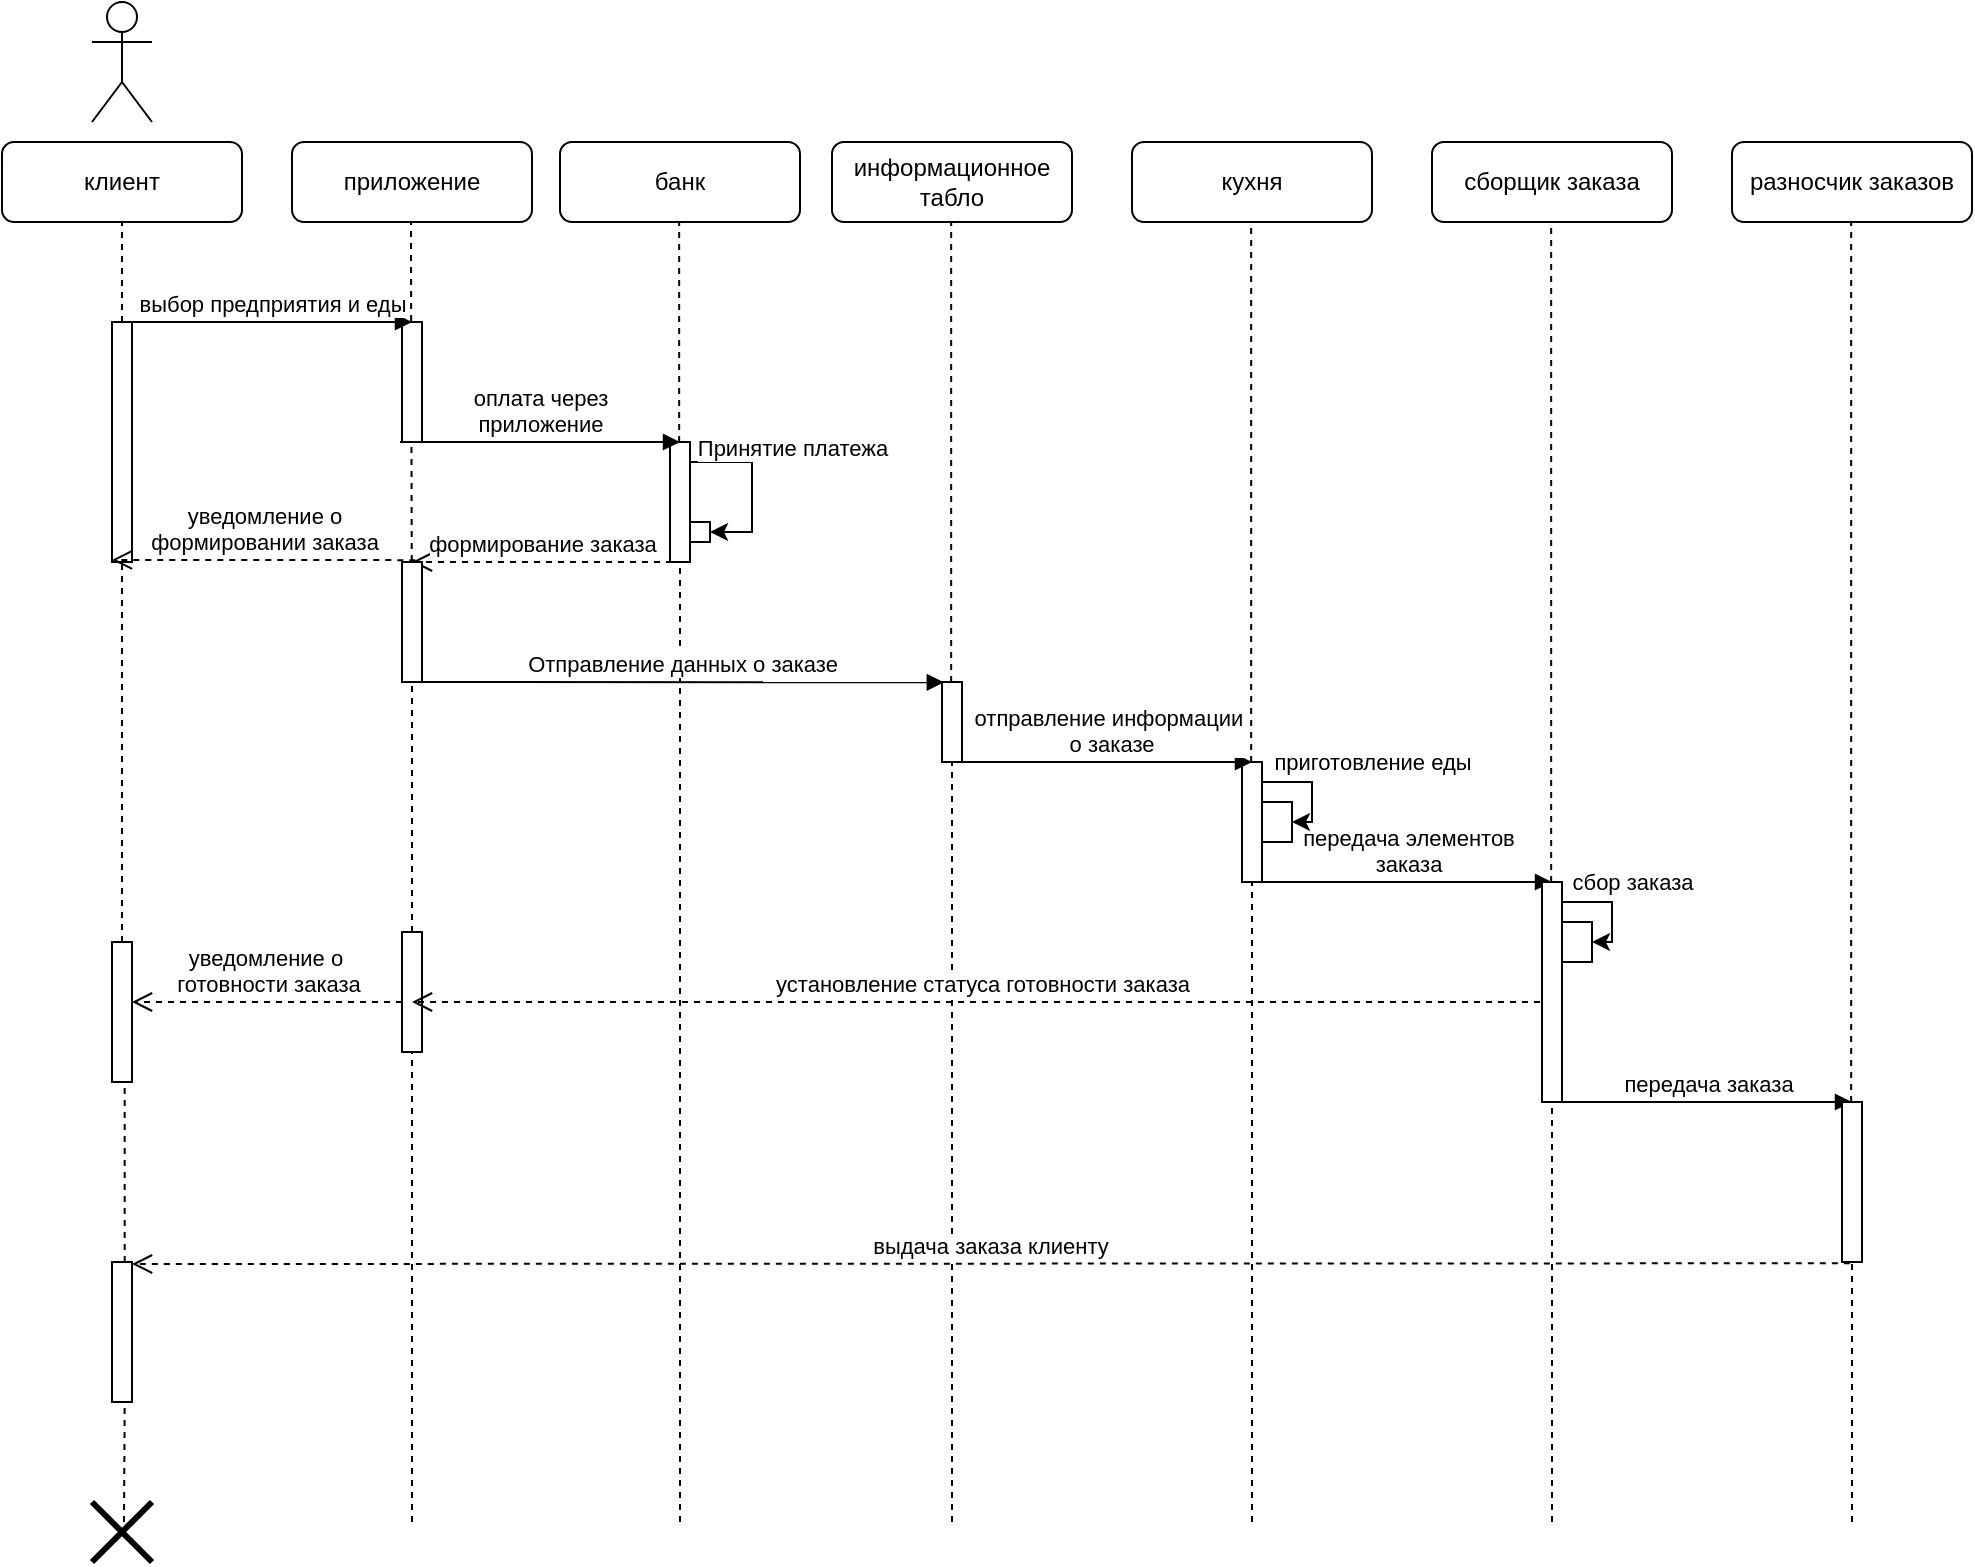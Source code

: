 <mxfile version="20.4.0" type="device"><diagram id="z9TqKdiOJLBSfHPhLl4F" name="Страница 1"><mxGraphModel dx="1314" dy="743" grid="1" gridSize="10" guides="1" tooltips="1" connect="1" arrows="1" fold="1" page="1" pageScale="1" pageWidth="827" pageHeight="1169" background="none" math="0" shadow="0"><root><mxCell id="0"/><mxCell id="1" parent="0"/><mxCell id="Q9yuufwFj3LZfN2rPbB2-95" value="" style="endArrow=none;dashed=1;html=1;rounded=0;startArrow=none;exitX=0.488;exitY=-0.008;exitDx=0;exitDy=0;exitPerimeter=0;" edge="1" parent="1" source="Q9yuufwFj3LZfN2rPbB2-92"><mxGeometry width="50" height="50" relative="1" as="geometry"><mxPoint x="279.47" y="300" as="sourcePoint"/><mxPoint x="279.47" y="190" as="targetPoint"/></mxGeometry></mxCell><mxCell id="Q9yuufwFj3LZfN2rPbB2-1" value="" style="shape=umlActor;verticalLabelPosition=bottom;verticalAlign=top;html=1;outlineConnect=0;" vertex="1" parent="1"><mxGeometry x="120" y="80" width="30" height="60" as="geometry"/></mxCell><mxCell id="Q9yuufwFj3LZfN2rPbB2-5" value="клиент" style="rounded=1;whiteSpace=wrap;html=1;" vertex="1" parent="1"><mxGeometry x="75" y="150" width="120" height="40" as="geometry"/></mxCell><mxCell id="Q9yuufwFj3LZfN2rPbB2-6" value="приложение" style="rounded=1;whiteSpace=wrap;html=1;" vertex="1" parent="1"><mxGeometry x="220" y="150" width="120" height="40" as="geometry"/></mxCell><mxCell id="Q9yuufwFj3LZfN2rPbB2-7" value="сборщик заказа" style="rounded=1;whiteSpace=wrap;html=1;" vertex="1" parent="1"><mxGeometry x="790" y="150" width="120" height="40" as="geometry"/></mxCell><mxCell id="Q9yuufwFj3LZfN2rPbB2-8" value="информационное табло" style="rounded=1;whiteSpace=wrap;html=1;" vertex="1" parent="1"><mxGeometry x="490" y="150" width="120" height="40" as="geometry"/></mxCell><mxCell id="Q9yuufwFj3LZfN2rPbB2-9" value="кухня&lt;span style=&quot;color: rgba(0, 0, 0, 0); font-family: monospace; font-size: 0px; text-align: start;&quot;&gt;%3CmxGraphModel%3E%3Croot%3E%3CmxCell%20id%3D%220%22%2F%3E%3CmxCell%20id%3D%221%22%20parent%3D%220%22%2F%3E%3CmxCell%20id%3D%222%22%20value%3D%22%22%20style%3D%22fontColor%3D%230066CC%3BverticalAlign%3Dtop%3BverticalLabelPosition%3Dbottom%3BlabelPosition%3Dcenter%3Balign%3Dcenter%3Bhtml%3D1%3BoutlineConnect%3D0%3BfillColor%3D%23CCCCCC%3BstrokeColor%3D%236881B3%3BgradientColor%3Dnone%3BgradientDirection%3Dnorth%3BstrokeWidth%3D2%3Bshape%3Dmxgraph.networks.pc%3B%22%20vertex%3D%221%22%20parent%3D%221%22%3E%3CmxGeometry%20x%3D%22175%22%20y%3D%22740%22%20width%3D%2255%22%20height%3D%2240%22%20as%3D%22geometry%22%2F%3E%3C%2FmxCell%3E%3CmxCell%20id%3D%223%22%20value%3D%22%22%20style%3D%22fontColor%3D%230066CC%3BverticalAlign%3Dtop%3BverticalLabelPosition%3Dbottom%3BlabelPosition%3Dcenter%3Balign%3Dcenter%3Bhtml%3D1%3BoutlineConnect%3D0%3BfillColor%3D%23CCCCCC%3BstrokeColor%3D%236881B3%3BgradientColor%3Dnone%3BgradientDirection%3Dnorth%3BstrokeWidth%3D2%3Bshape%3Dmxgraph.networks.pc%3B%22%20vertex%3D%221%22%20parent%3D%221%22%3E%3CmxGeometry%20x%3D%22265%22%20y%3D%22740%22%20width%3D%2255%22%20height%3D%2240%22%20as%3D%22geometry%22%2F%3E%3C%2FmxCell%3E%3CmxCell%20id%3D%224%22%20value%3D%22%22%20style%3D%22fontColor%3D%230066CC%3BverticalAlign%3Dtop%3BverticalLabelPosition%3Dbottom%3BlabelPosition%3Dcenter%3Balign%3Dcenter%3Bhtml%3D1%3BoutlineConnect%3D0%3BfillColor%3D%23CCCCCC%3BstrokeColor%3D%236881B3%3BgradientColor%3Dnone%3BgradientDirection%3Dnorth%3BstrokeWidth%3D2%3Bshape%3Dmxgraph.networks.pc%3B%22%20vertex%3D%221%22%20parent%3D%221%22%3E%3CmxGeometry%20x%3D%22175%22%20y%3D%22800%22%20width%3D%2255%22%20height%3D%2240%22%20as%3D%22geometry%22%2F%3E%3C%2FmxCell%3E%3CmxCell%20id%3D%225%22%20value%3D%22%22%20style%3D%22fontColor%3D%230066CC%3BverticalAlign%3Dtop%3BverticalLabelPosition%3Dbottom%3BlabelPosition%3Dcenter%3Balign%3Dcenter%3Bhtml%3D1%3BoutlineConnect%3D0%3BfillColor%3D%23CCCCCC%3BstrokeColor%3D%236881B3%3BgradientColor%3Dnone%3BgradientDirection%3Dnorth%3BstrokeWidth%3D2%3Bshape%3Dmxgraph.networks.pc%3B%22%20vertex%3D%221%22%20parent%3D%221%22%3E%3CmxGeometry%20x%3D%22265%22%20y%3D%22800%22%20width%3D%2255%22%20height%3D%2240%22%20as%3D%22geometry%22%2F%3E%3C%2FmxCell%3E%3CmxCell%20id%3D%226%22%20value%3D%22%22%20style%3D%22endArrow%3Dnone%3Bhtml%3D1%3Brounded%3D0%3BexitX%3D0.5%3BexitY%3D1%3BexitDx%3D0%3BexitDy%3D0%3BexitPerimeter%3D0%3BentryX%3D0.5%3BentryY%3D0.07%3BentryDx%3D0%3BentryDy%3D0%3BentryPerimeter%3D0%3B%22%20edge%3D%221%22%20source%3D%223%22%20target%3D%225%22%20parent%3D%221%22%3E%3CmxGeometry%20width%3D%2250%22%20height%3D%2250%22%20relative%3D%221%22%20as%3D%22geometry%22%3E%3CmxPoint%20x%3D%22420%22%20y%3D%22660%22%20as%3D%22sourcePoint%22%2F%3E%3CmxPoint%20x%3D%22470%22%20y%3D%22610%22%20as%3D%22targetPoint%22%2F%3E%3C%2FmxGeometry%3E%3C%2FmxCell%3E%3CmxCell%20id%3D%227%22%20value%3D%22%22%20style%3D%22endArrow%3Dnone%3Bhtml%3D1%3Brounded%3D0%3BentryX%3D1%3BentryY%3D0.5%3BentryDx%3D0%3BentryDy%3D0%3BentryPerimeter%3D0%3BexitX%3D0%3BexitY%3D0.5%3BexitDx%3D0%3BexitDy%3D0%3BexitPerimeter%3D0%3B%22%20edge%3D%221%22%20source%3D%223%22%20target%3D%222%22%20parent%3D%221%22%3E%3CmxGeometry%20width%3D%2250%22%20height%3D%2250%22%20relative%3D%221%22%20as%3D%22geometry%22%3E%3CmxPoint%20x%3D%22420%22%20y%3D%22660%22%20as%3D%22sourcePoint%22%2F%3E%3CmxPoint%20x%3D%22470%22%20y%3D%22610%22%20as%3D%22targetPoint%22%2F%3E%3C%2FmxGeometry%3E%3C%2FmxCell%3E%3CmxCell%20id%3D%228%22%20value%3D%22%22%20style%3D%22endArrow%3Dnone%3Bhtml%3D1%3Brounded%3D0%3BentryX%3D0.5%3BentryY%3D0.07%3BentryDx%3D0%3BentryDy%3D0%3BentryPerimeter%3D0%3BexitX%3D0.5%3BexitY%3D1%3BexitDx%3D0%3BexitDy%3D0%3BexitPerimeter%3D0%3B%22%20edge%3D%221%22%20source%3D%222%22%20target%3D%224%22%20parent%3D%221%22%3E%3CmxGeometry%20width%3D%2250%22%20height%3D%2250%22%20relative%3D%221%22%20as%3D%22geometry%22%3E%3CmxPoint%20x%3D%22420%22%20y%3D%22660%22%20as%3D%22sourcePoint%22%2F%3E%3CmxPoint%20x%3D%22470%22%20y%3D%22610%22%20as%3D%22targetPoint%22%2F%3E%3C%2FmxGeometry%3E%3C%2FmxCell%3E%3CmxCell%20id%3D%229%22%20value%3D%22%22%20style%3D%22endArrow%3Dnone%3Bhtml%3D1%3Brounded%3D0%3BentryX%3D1%3BentryY%3D0.5%3BentryDx%3D0%3BentryDy%3D0%3BentryPerimeter%3D0%3BexitX%3D0%3BexitY%3D0.5%3BexitDx%3D0%3BexitDy%3D0%3BexitPerimeter%3D0%3B%22%20edge%3D%221%22%20source%3D%225%22%20target%3D%224%22%20parent%3D%221%22%3E%3CmxGeometry%20width%3D%2250%22%20height%3D%2250%22%20relative%3D%221%22%20as%3D%22geometry%22%3E%3CmxPoint%20x%3D%22420%22%20y%3D%22660%22%20as%3D%22sourcePoint%22%2F%3E%3CmxPoint%20x%3D%22470%22%20y%3D%22610%22%20as%3D%22targetPoint%22%2F%3E%3C%2FmxGeometry%3E%3C%2FmxCell%3E%3C%2Froot%3E%3C%2FmxGraphModel%3E&lt;/span&gt;" style="rounded=1;whiteSpace=wrap;html=1;" vertex="1" parent="1"><mxGeometry x="640" y="150" width="120" height="40" as="geometry"/></mxCell><mxCell id="Q9yuufwFj3LZfN2rPbB2-18" value="банк" style="rounded=1;whiteSpace=wrap;html=1;" vertex="1" parent="1"><mxGeometry x="354" y="150" width="120" height="40" as="geometry"/></mxCell><mxCell id="Q9yuufwFj3LZfN2rPbB2-19" value="разносчик заказов" style="rounded=1;whiteSpace=wrap;html=1;" vertex="1" parent="1"><mxGeometry x="940" y="150" width="120" height="40" as="geometry"/></mxCell><mxCell id="Q9yuufwFj3LZfN2rPbB2-20" value="" style="endArrow=none;dashed=1;html=1;rounded=0;startArrow=none;" edge="1" parent="1" source="Q9yuufwFj3LZfN2rPbB2-30" target="Q9yuufwFj3LZfN2rPbB2-5"><mxGeometry width="50" height="50" relative="1" as="geometry"><mxPoint x="135" y="830" as="sourcePoint"/><mxPoint x="590" y="260" as="targetPoint"/></mxGeometry></mxCell><mxCell id="Q9yuufwFj3LZfN2rPbB2-22" value="" style="endArrow=none;dashed=1;html=1;rounded=0;startArrow=none;" edge="1" parent="1" source="Q9yuufwFj3LZfN2rPbB2-41"><mxGeometry width="50" height="50" relative="1" as="geometry"><mxPoint x="413.58" y="830" as="sourcePoint"/><mxPoint x="413.58" y="190" as="targetPoint"/></mxGeometry></mxCell><mxCell id="Q9yuufwFj3LZfN2rPbB2-23" value="" style="endArrow=none;dashed=1;html=1;rounded=0;startArrow=none;" edge="1" parent="1" source="Q9yuufwFj3LZfN2rPbB2-51"><mxGeometry width="50" height="50" relative="1" as="geometry"><mxPoint x="549.58" y="830" as="sourcePoint"/><mxPoint x="549.58" y="190" as="targetPoint"/></mxGeometry></mxCell><mxCell id="Q9yuufwFj3LZfN2rPbB2-24" value="" style="endArrow=none;dashed=1;html=1;rounded=0;startArrow=none;" edge="1" parent="1" source="Q9yuufwFj3LZfN2rPbB2-55"><mxGeometry width="50" height="50" relative="1" as="geometry"><mxPoint x="699.58" y="830" as="sourcePoint"/><mxPoint x="699.58" y="190" as="targetPoint"/></mxGeometry></mxCell><mxCell id="Q9yuufwFj3LZfN2rPbB2-25" value="" style="endArrow=none;dashed=1;html=1;rounded=0;startArrow=none;" edge="1" parent="1" source="Q9yuufwFj3LZfN2rPbB2-58"><mxGeometry width="50" height="50" relative="1" as="geometry"><mxPoint x="849.58" y="830" as="sourcePoint"/><mxPoint x="849.58" y="190" as="targetPoint"/></mxGeometry></mxCell><mxCell id="Q9yuufwFj3LZfN2rPbB2-26" value="" style="endArrow=none;dashed=1;html=1;rounded=0;startArrow=none;" edge="1" parent="1" source="Q9yuufwFj3LZfN2rPbB2-72"><mxGeometry width="50" height="50" relative="1" as="geometry"><mxPoint x="999.58" y="830" as="sourcePoint"/><mxPoint x="999.58" y="190" as="targetPoint"/></mxGeometry></mxCell><mxCell id="Q9yuufwFj3LZfN2rPbB2-30" value="" style="html=1;points=[];perimeter=orthogonalPerimeter;" vertex="1" parent="1"><mxGeometry x="130" y="240" width="10" height="120" as="geometry"/></mxCell><mxCell id="Q9yuufwFj3LZfN2rPbB2-34" value="" style="endArrow=none;dashed=1;html=1;rounded=0;startArrow=none;" edge="1" parent="1" source="Q9yuufwFj3LZfN2rPbB2-77" target="Q9yuufwFj3LZfN2rPbB2-30"><mxGeometry width="50" height="50" relative="1" as="geometry"><mxPoint x="135" y="830" as="sourcePoint"/><mxPoint x="135" y="190" as="targetPoint"/></mxGeometry></mxCell><mxCell id="Q9yuufwFj3LZfN2rPbB2-35" value="" style="html=1;points=[];perimeter=orthogonalPerimeter;" vertex="1" parent="1"><mxGeometry x="275" y="240" width="10" height="60" as="geometry"/></mxCell><mxCell id="Q9yuufwFj3LZfN2rPbB2-43" value="Принятие платежа" style="edgeStyle=orthogonalEdgeStyle;rounded=0;orthogonalLoop=1;jettySize=auto;html=1;" edge="1" parent="1" source="Q9yuufwFj3LZfN2rPbB2-41" target="Q9yuufwFj3LZfN2rPbB2-44"><mxGeometry x="-0.234" y="22" relative="1" as="geometry"><mxPoint x="430" y="340" as="targetPoint"/><Array as="points"><mxPoint x="450" y="310"/><mxPoint x="450" y="345"/></Array><mxPoint x="-2" y="-10" as="offset"/></mxGeometry></mxCell><mxCell id="Q9yuufwFj3LZfN2rPbB2-41" value="" style="html=1;points=[];perimeter=orthogonalPerimeter;" vertex="1" parent="1"><mxGeometry x="409" y="300" width="10" height="60" as="geometry"/></mxCell><mxCell id="Q9yuufwFj3LZfN2rPbB2-42" value="" style="endArrow=none;dashed=1;html=1;rounded=0;" edge="1" parent="1" target="Q9yuufwFj3LZfN2rPbB2-41"><mxGeometry width="50" height="50" relative="1" as="geometry"><mxPoint x="414" y="840" as="sourcePoint"/><mxPoint x="413.58" y="190" as="targetPoint"/></mxGeometry></mxCell><mxCell id="Q9yuufwFj3LZfN2rPbB2-37" value="оплата через&lt;br&gt;приложение" style="html=1;verticalAlign=bottom;endArrow=block;rounded=0;" edge="1" parent="1"><mxGeometry width="80" relative="1" as="geometry"><mxPoint x="274" y="300" as="sourcePoint"/><mxPoint x="414" y="300" as="targetPoint"/></mxGeometry></mxCell><mxCell id="Q9yuufwFj3LZfN2rPbB2-28" value="выбор предприятия и еды" style="html=1;verticalAlign=bottom;endArrow=block;rounded=0;" edge="1" parent="1"><mxGeometry width="80" relative="1" as="geometry"><mxPoint x="140" y="240" as="sourcePoint"/><mxPoint x="280" y="240" as="targetPoint"/></mxGeometry></mxCell><mxCell id="Q9yuufwFj3LZfN2rPbB2-44" value="" style="rounded=0;whiteSpace=wrap;html=1;" vertex="1" parent="1"><mxGeometry x="419" y="340" width="10" height="10" as="geometry"/></mxCell><mxCell id="Q9yuufwFj3LZfN2rPbB2-47" value="" style="endArrow=none;dashed=1;html=1;rounded=0;startArrow=none;" edge="1" parent="1" source="Q9yuufwFj3LZfN2rPbB2-92"><mxGeometry width="50" height="50" relative="1" as="geometry"><mxPoint x="280" y="962.273" as="sourcePoint"/><mxPoint x="280" y="420" as="targetPoint"/></mxGeometry></mxCell><mxCell id="Q9yuufwFj3LZfN2rPbB2-48" value="формирование заказа" style="html=1;verticalAlign=bottom;endArrow=open;dashed=1;endSize=8;rounded=0;" edge="1" parent="1"><mxGeometry relative="1" as="geometry"><mxPoint x="410" y="360" as="sourcePoint"/><mxPoint x="280" y="360" as="targetPoint"/></mxGeometry></mxCell><mxCell id="Q9yuufwFj3LZfN2rPbB2-51" value="" style="html=1;points=[];perimeter=orthogonalPerimeter;" vertex="1" parent="1"><mxGeometry x="545" y="420" width="10" height="40" as="geometry"/></mxCell><mxCell id="Q9yuufwFj3LZfN2rPbB2-52" value="" style="endArrow=none;dashed=1;html=1;rounded=0;" edge="1" parent="1" target="Q9yuufwFj3LZfN2rPbB2-51"><mxGeometry width="50" height="50" relative="1" as="geometry"><mxPoint x="550" y="840" as="sourcePoint"/><mxPoint x="549.58" y="330" as="targetPoint"/></mxGeometry></mxCell><mxCell id="Q9yuufwFj3LZfN2rPbB2-55" value="" style="html=1;points=[];perimeter=orthogonalPerimeter;" vertex="1" parent="1"><mxGeometry x="695" y="460" width="10" height="60" as="geometry"/></mxCell><mxCell id="Q9yuufwFj3LZfN2rPbB2-56" value="" style="endArrow=none;dashed=1;html=1;rounded=0;" edge="1" parent="1" target="Q9yuufwFj3LZfN2rPbB2-55"><mxGeometry width="50" height="50" relative="1" as="geometry"><mxPoint x="700" y="840" as="sourcePoint"/><mxPoint x="699.58" y="330" as="targetPoint"/></mxGeometry></mxCell><mxCell id="Q9yuufwFj3LZfN2rPbB2-54" value="отправление информации&lt;br&gt;&amp;nbsp;о заказе" style="html=1;verticalAlign=bottom;endArrow=block;rounded=0;" edge="1" parent="1"><mxGeometry width="80" relative="1" as="geometry"><mxPoint x="555" y="460" as="sourcePoint"/><mxPoint x="700" y="460" as="targetPoint"/></mxGeometry></mxCell><mxCell id="Q9yuufwFj3LZfN2rPbB2-57" value="передача заказа" style="html=1;verticalAlign=bottom;endArrow=block;rounded=0;" edge="1" parent="1"><mxGeometry width="80" relative="1" as="geometry"><mxPoint x="855" y="630" as="sourcePoint"/><mxPoint x="1000" y="630" as="targetPoint"/></mxGeometry></mxCell><mxCell id="Q9yuufwFj3LZfN2rPbB2-60" value="передача элементов&lt;br&gt;заказа" style="html=1;verticalAlign=bottom;endArrow=block;rounded=0;" edge="1" parent="1"><mxGeometry width="80" relative="1" as="geometry"><mxPoint x="705" y="520" as="sourcePoint"/><mxPoint x="850" y="520" as="targetPoint"/></mxGeometry></mxCell><mxCell id="Q9yuufwFj3LZfN2rPbB2-62" value="сбор заказа" style="edgeStyle=orthogonalEdgeStyle;rounded=0;orthogonalLoop=1;jettySize=auto;html=1;" edge="1" parent="1" source="Q9yuufwFj3LZfN2rPbB2-58"><mxGeometry x="-0.091" y="14" relative="1" as="geometry"><mxPoint x="870" y="550" as="targetPoint"/><Array as="points"><mxPoint x="880" y="530"/><mxPoint x="880" y="550"/></Array><mxPoint x="-4" y="-10" as="offset"/></mxGeometry></mxCell><mxCell id="Q9yuufwFj3LZfN2rPbB2-64" value="уведомление о&lt;br&gt;формировании заказа" style="html=1;verticalAlign=bottom;endArrow=open;dashed=1;endSize=8;rounded=0;exitX=0.667;exitY=1.002;exitDx=0;exitDy=0;exitPerimeter=0;" edge="1" parent="1"><mxGeometry relative="1" as="geometry"><mxPoint x="281.67" y="359.07" as="sourcePoint"/><mxPoint x="130" y="358.95" as="targetPoint"/></mxGeometry></mxCell><mxCell id="Q9yuufwFj3LZfN2rPbB2-65" value="" style="rounded=0;whiteSpace=wrap;html=1;" vertex="1" parent="1"><mxGeometry x="705" y="480" width="15" height="20" as="geometry"/></mxCell><mxCell id="Q9yuufwFj3LZfN2rPbB2-63" value="приготовление еды" style="edgeStyle=orthogonalEdgeStyle;rounded=0;orthogonalLoop=1;jettySize=auto;html=1;" edge="1" parent="1" source="Q9yuufwFj3LZfN2rPbB2-55"><mxGeometry x="-0.091" y="32" relative="1" as="geometry"><mxPoint x="720" y="490" as="targetPoint"/><Array as="points"><mxPoint x="730" y="470"/><mxPoint x="730" y="490"/></Array><mxPoint x="-2" y="-10" as="offset"/></mxGeometry></mxCell><mxCell id="Q9yuufwFj3LZfN2rPbB2-67" value="" style="rounded=0;whiteSpace=wrap;html=1;" vertex="1" parent="1"><mxGeometry x="855" y="540" width="15" height="20" as="geometry"/></mxCell><mxCell id="Q9yuufwFj3LZfN2rPbB2-72" value="" style="html=1;points=[];perimeter=orthogonalPerimeter;" vertex="1" parent="1"><mxGeometry x="995" y="630" width="10" height="80" as="geometry"/></mxCell><mxCell id="Q9yuufwFj3LZfN2rPbB2-73" value="" style="endArrow=none;dashed=1;html=1;rounded=0;" edge="1" parent="1" target="Q9yuufwFj3LZfN2rPbB2-72"><mxGeometry width="50" height="50" relative="1" as="geometry"><mxPoint x="1000" y="840" as="sourcePoint"/><mxPoint x="999.58" y="330" as="targetPoint"/></mxGeometry></mxCell><mxCell id="Q9yuufwFj3LZfN2rPbB2-77" value="" style="html=1;points=[];perimeter=orthogonalPerimeter;" vertex="1" parent="1"><mxGeometry x="130" y="550" width="10" height="70" as="geometry"/></mxCell><mxCell id="Q9yuufwFj3LZfN2rPbB2-78" value="" style="endArrow=none;dashed=1;html=1;rounded=0;entryX=0.634;entryY=1.023;entryDx=0;entryDy=0;entryPerimeter=0;startArrow=none;" edge="1" parent="1" source="Q9yuufwFj3LZfN2rPbB2-86" target="Q9yuufwFj3LZfN2rPbB2-77"><mxGeometry width="50" height="50" relative="1" as="geometry"><mxPoint x="136" y="870" as="sourcePoint"/><mxPoint x="130" y="710" as="targetPoint"/></mxGeometry></mxCell><mxCell id="Q9yuufwFj3LZfN2rPbB2-83" value="Отправление данных о заказе" style="html=1;verticalAlign=bottom;endArrow=block;rounded=0;entryX=0.091;entryY=0.004;entryDx=0;entryDy=0;entryPerimeter=0;" edge="1" parent="1" target="Q9yuufwFj3LZfN2rPbB2-51"><mxGeometry width="80" relative="1" as="geometry"><mxPoint x="285" y="420" as="sourcePoint"/><mxPoint x="540" y="420" as="targetPoint"/></mxGeometry></mxCell><mxCell id="Q9yuufwFj3LZfN2rPbB2-85" value="" style="endArrow=none;dashed=1;html=1;rounded=0;" edge="1" parent="1" target="Q9yuufwFj3LZfN2rPbB2-58"><mxGeometry width="50" height="50" relative="1" as="geometry"><mxPoint x="850" y="840" as="sourcePoint"/><mxPoint x="849.58" y="670" as="targetPoint"/></mxGeometry></mxCell><mxCell id="Q9yuufwFj3LZfN2rPbB2-86" value="" style="html=1;points=[];perimeter=orthogonalPerimeter;" vertex="1" parent="1"><mxGeometry x="130" y="710" width="10" height="70" as="geometry"/></mxCell><mxCell id="Q9yuufwFj3LZfN2rPbB2-87" value="" style="endArrow=none;dashed=1;html=1;rounded=0;entryX=0.634;entryY=1.023;entryDx=0;entryDy=0;entryPerimeter=0;" edge="1" parent="1" target="Q9yuufwFj3LZfN2rPbB2-86"><mxGeometry width="50" height="50" relative="1" as="geometry"><mxPoint x="136" y="840" as="sourcePoint"/><mxPoint x="136.34" y="751.61" as="targetPoint"/></mxGeometry></mxCell><mxCell id="Q9yuufwFj3LZfN2rPbB2-76" value="выдача заказа клиенту" style="html=1;verticalAlign=bottom;endArrow=open;dashed=1;endSize=8;rounded=0;exitX=0.392;exitY=1.008;exitDx=0;exitDy=0;exitPerimeter=0;" edge="1" parent="1" source="Q9yuufwFj3LZfN2rPbB2-72"><mxGeometry relative="1" as="geometry"><mxPoint x="685" y="700" as="sourcePoint"/><mxPoint x="140" y="711" as="targetPoint"/></mxGeometry></mxCell><mxCell id="Q9yuufwFj3LZfN2rPbB2-92" value="" style="html=1;points=[];perimeter=orthogonalPerimeter;" vertex="1" parent="1"><mxGeometry x="275" y="360" width="10" height="60" as="geometry"/></mxCell><mxCell id="Q9yuufwFj3LZfN2rPbB2-93" value="" style="endArrow=none;dashed=1;html=1;rounded=0;startArrow=none;" edge="1" parent="1" source="Q9yuufwFj3LZfN2rPbB2-97" target="Q9yuufwFj3LZfN2rPbB2-92"><mxGeometry width="50" height="50" relative="1" as="geometry"><mxPoint x="280" y="960" as="sourcePoint"/><mxPoint x="280" y="320" as="targetPoint"/></mxGeometry></mxCell><mxCell id="Q9yuufwFj3LZfN2rPbB2-94" value="уведомление о&amp;nbsp;&lt;br&gt;готовности заказа" style="html=1;verticalAlign=bottom;endArrow=open;dashed=1;endSize=8;rounded=0;" edge="1" parent="1"><mxGeometry relative="1" as="geometry"><mxPoint x="275" y="580" as="sourcePoint"/><mxPoint x="140" y="580" as="targetPoint"/></mxGeometry></mxCell><mxCell id="Q9yuufwFj3LZfN2rPbB2-97" value="" style="html=1;points=[];perimeter=orthogonalPerimeter;" vertex="1" parent="1"><mxGeometry x="275" y="545" width="10" height="60" as="geometry"/></mxCell><mxCell id="Q9yuufwFj3LZfN2rPbB2-99" value="" style="endArrow=none;dashed=1;html=1;rounded=0;startArrow=none;" edge="1" parent="1" target="Q9yuufwFj3LZfN2rPbB2-97"><mxGeometry width="50" height="50" relative="1" as="geometry"><mxPoint x="280" y="840" as="sourcePoint"/><mxPoint x="280" y="420" as="targetPoint"/></mxGeometry></mxCell><mxCell id="Q9yuufwFj3LZfN2rPbB2-71" value="установление статуса готовности заказа" style="html=1;verticalAlign=bottom;endArrow=open;dashed=1;endSize=8;rounded=0;" edge="1" parent="1"><mxGeometry relative="1" as="geometry"><mxPoint x="850" y="580" as="sourcePoint"/><mxPoint x="280" y="580" as="targetPoint"/></mxGeometry></mxCell><mxCell id="Q9yuufwFj3LZfN2rPbB2-58" value="" style="html=1;points=[];perimeter=orthogonalPerimeter;" vertex="1" parent="1"><mxGeometry x="845" y="520" width="10" height="110" as="geometry"/></mxCell><mxCell id="Q9yuufwFj3LZfN2rPbB2-100" value="" style="shape=umlDestroy;whiteSpace=wrap;html=1;strokeWidth=3;" vertex="1" parent="1"><mxGeometry x="120" y="830" width="30" height="30" as="geometry"/></mxCell></root></mxGraphModel></diagram></mxfile>